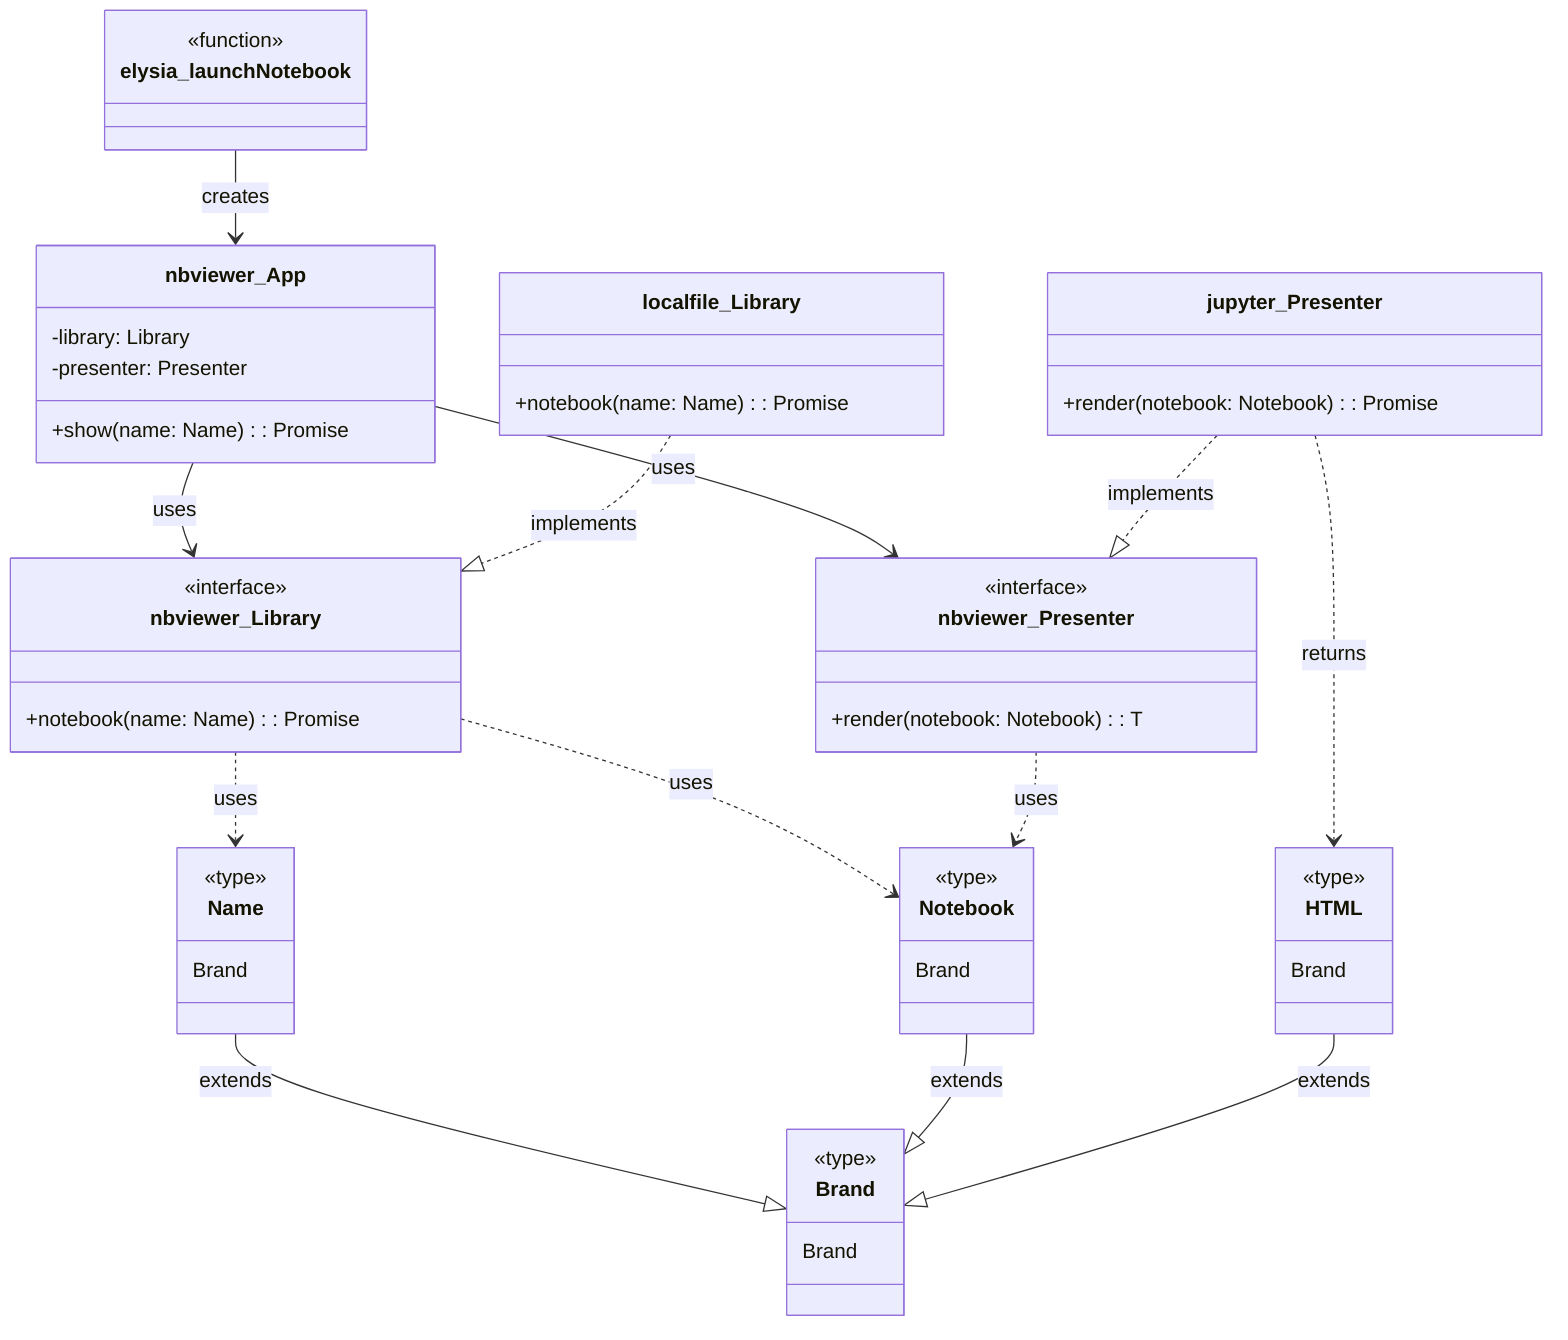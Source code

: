 classDiagram
    class nbviewer_App {
        -library: Library
        -presenter: Presenter
        +show(name: Name): Promise<T>
    }
    class nbviewer_Library {
        <<interface>>
        +notebook(name: Name): Promise<Notebook>
    }
    class nbviewer_Presenter {
        <<interface>>
        +render(notebook: Notebook): T
    }
    class localfile_Library {
        +notebook(name: Name): Promise<Notebook>
    }
    class jupyter_Presenter {
        +render(notebook: Notebook): Promise<HTML>
    }
    class elysia_launchNotebook {
        <<function>>
    }
    class Name {
        <<type>>
        Brand<string, "Name">
    }
    class Notebook {
        <<type>>
        Brand<string, "Notebook">
    }
    class HTML {
        <<type>>
        Brand<string, "HTML">
    }
    class Brand {
        <<type>>
        Brand<T, K>
    }

    nbviewer_App --> nbviewer_Library : uses
    nbviewer_App --> nbviewer_Presenter : uses
    localfile_Library ..|> nbviewer_Library : implements
    jupyter_Presenter ..|> nbviewer_Presenter : implements
    elysia_launchNotebook --> nbviewer_App : creates
    nbviewer_Library ..> Name : uses
    nbviewer_Library ..> Notebook : uses
    nbviewer_Presenter ..> Notebook : uses
    jupyter_Presenter ..> HTML : returns
    Name --|> Brand : extends
    Notebook --|> Brand : extends
    HTML --|> Brand : extends